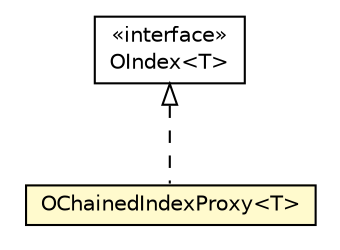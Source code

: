 #!/usr/local/bin/dot
#
# Class diagram 
# Generated by UMLGraph version R5_6-24-gf6e263 (http://www.umlgraph.org/)
#

digraph G {
	edge [fontname="Helvetica",fontsize=10,labelfontname="Helvetica",labelfontsize=10];
	node [fontname="Helvetica",fontsize=10,shape=plaintext];
	nodesep=0.25;
	ranksep=0.5;
	// com.orientechnologies.orient.core.sql.OChainedIndexProxy<T>
	c827721 [label=<<table title="com.orientechnologies.orient.core.sql.OChainedIndexProxy" border="0" cellborder="1" cellspacing="0" cellpadding="2" port="p" bgcolor="lemonChiffon" href="./OChainedIndexProxy.html">
		<tr><td><table border="0" cellspacing="0" cellpadding="1">
<tr><td align="center" balign="center"> OChainedIndexProxy&lt;T&gt; </td></tr>
		</table></td></tr>
		</table>>, URL="./OChainedIndexProxy.html", fontname="Helvetica", fontcolor="black", fontsize=10.0];
	// com.orientechnologies.orient.core.index.OIndex<T>
	c828484 [label=<<table title="com.orientechnologies.orient.core.index.OIndex" border="0" cellborder="1" cellspacing="0" cellpadding="2" port="p" href="../index/OIndex.html">
		<tr><td><table border="0" cellspacing="0" cellpadding="1">
<tr><td align="center" balign="center"> &#171;interface&#187; </td></tr>
<tr><td align="center" balign="center"> OIndex&lt;T&gt; </td></tr>
		</table></td></tr>
		</table>>, URL="../index/OIndex.html", fontname="Helvetica", fontcolor="black", fontsize=10.0];
	//com.orientechnologies.orient.core.sql.OChainedIndexProxy<T> implements com.orientechnologies.orient.core.index.OIndex<T>
	c828484:p -> c827721:p [dir=back,arrowtail=empty,style=dashed];
}

